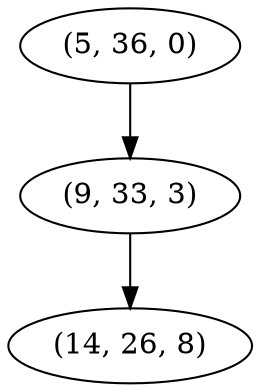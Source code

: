 digraph tree {
    "(5, 36, 0)";
    "(9, 33, 3)";
    "(14, 26, 8)";
    "(5, 36, 0)" -> "(9, 33, 3)";
    "(9, 33, 3)" -> "(14, 26, 8)";
}
